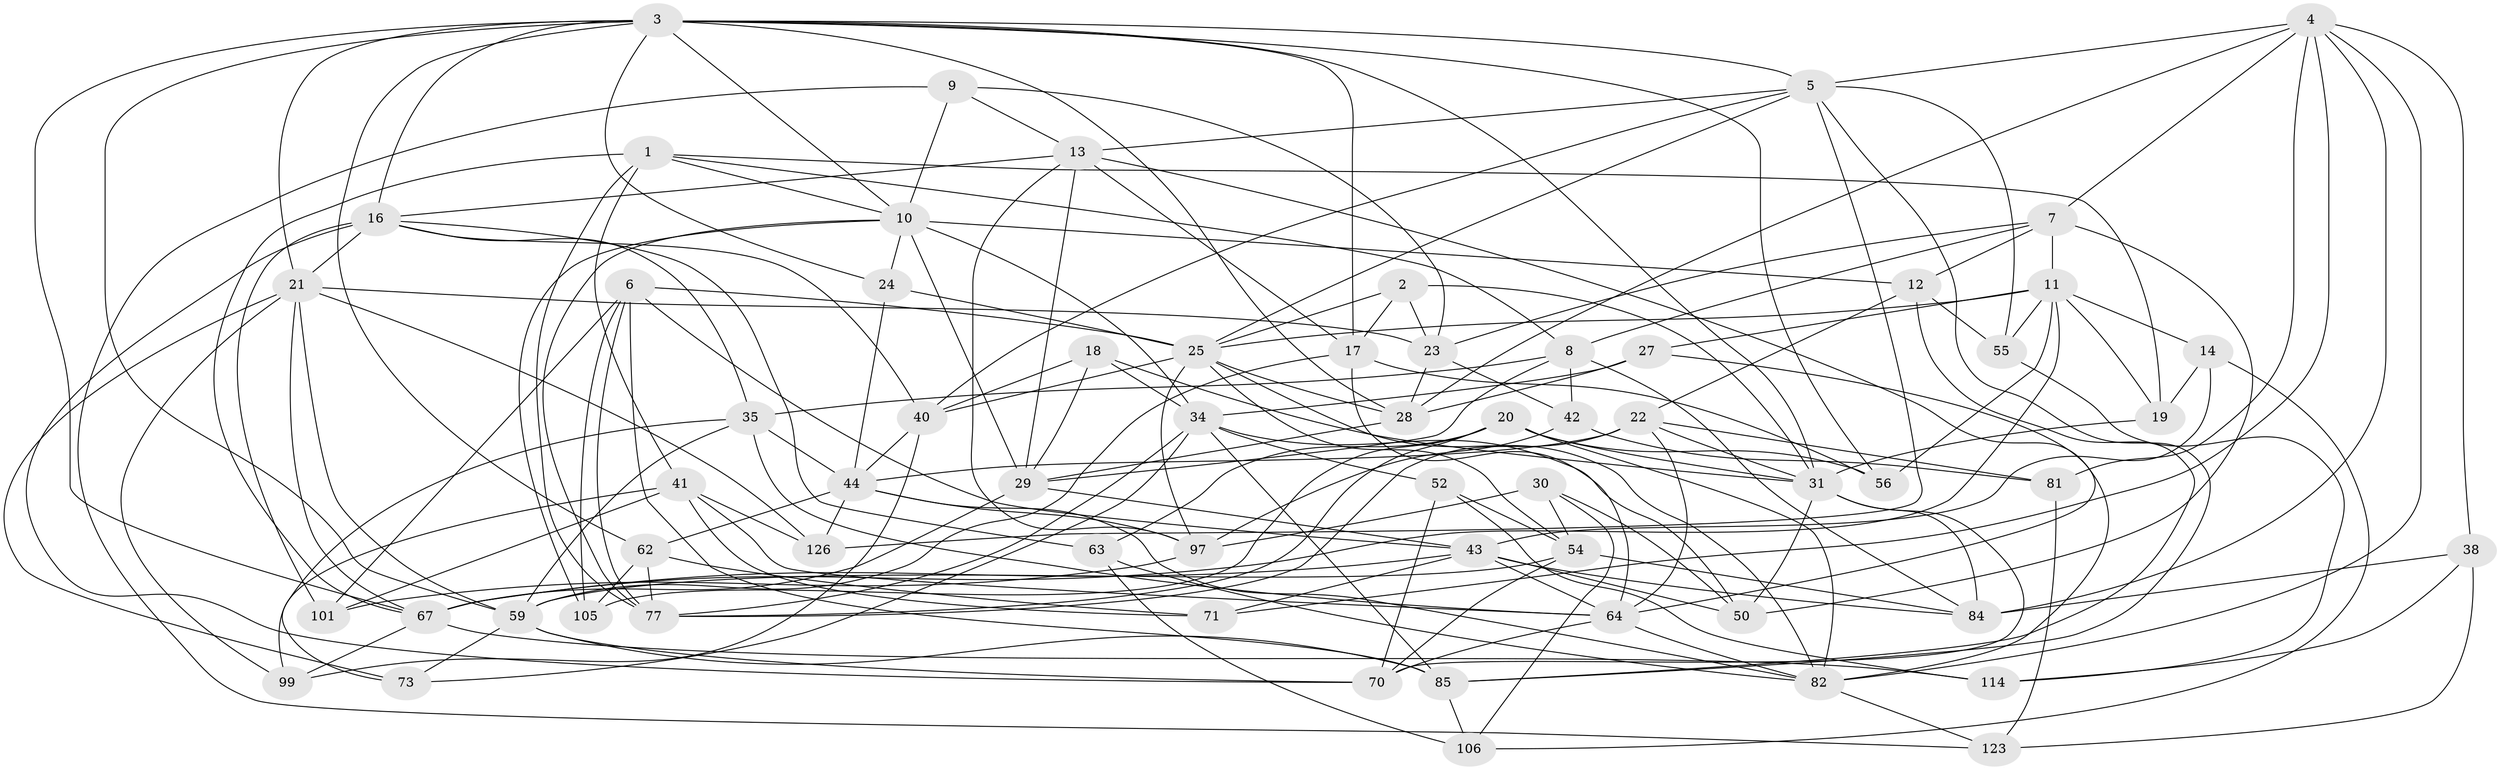 // original degree distribution, {4: 1.0}
// Generated by graph-tools (version 1.1) at 2025/16/03/09/25 04:16:32]
// undirected, 63 vertices, 185 edges
graph export_dot {
graph [start="1"]
  node [color=gray90,style=filled];
  1 [super="+89"];
  2;
  3 [super="+33+39"];
  4 [super="+47"];
  5 [super="+87"];
  6 [super="+46"];
  7 [super="+113"];
  8 [super="+15"];
  9;
  10 [super="+45+111+37"];
  11 [super="+86+57"];
  12 [super="+91"];
  13 [super="+117+48"];
  14;
  16 [super="+36+104"];
  17 [super="+26"];
  18;
  19;
  20 [super="+107"];
  21 [super="+60"];
  22 [super="+51"];
  23 [super="+90"];
  24;
  25 [super="+32"];
  27;
  28 [super="+100"];
  29 [super="+80+121"];
  30;
  31 [super="+102+95+65"];
  34 [super="+69+83"];
  35 [super="+78"];
  38;
  40 [super="+124"];
  41 [super="+58"];
  42;
  43 [super="+66+53"];
  44 [super="+103+75"];
  50 [super="+76"];
  52;
  54 [super="+120"];
  55;
  56;
  59 [super="+115+88"];
  62 [super="+93"];
  63;
  64 [super="+74"];
  67 [super="+108+109"];
  70 [super="+96"];
  71;
  73;
  77 [super="+92"];
  81;
  82 [super="+110"];
  84 [super="+118"];
  85 [super="+116"];
  97 [super="+125"];
  99;
  101;
  105;
  106;
  114;
  123;
  126;
  1 -- 41;
  1 -- 19;
  1 -- 67;
  1 -- 8;
  1 -- 10;
  1 -- 77;
  2 -- 17;
  2 -- 25;
  2 -- 23;
  2 -- 31;
  3 -- 56;
  3 -- 21;
  3 -- 31;
  3 -- 59;
  3 -- 67;
  3 -- 5;
  3 -- 10;
  3 -- 16;
  3 -- 17;
  3 -- 24;
  3 -- 28;
  3 -- 62;
  4 -- 81;
  4 -- 71;
  4 -- 5;
  4 -- 38;
  4 -- 7;
  4 -- 28;
  4 -- 82;
  4 -- 84;
  5 -- 25;
  5 -- 126;
  5 -- 85;
  5 -- 55;
  5 -- 40;
  5 -- 13;
  6 -- 105;
  6 -- 43;
  6 -- 101;
  6 -- 77;
  6 -- 85;
  6 -- 25;
  7 -- 8;
  7 -- 23;
  7 -- 12;
  7 -- 50;
  7 -- 11;
  8 -- 84;
  8 -- 42;
  8 -- 35;
  8 -- 29;
  9 -- 23;
  9 -- 13;
  9 -- 123;
  9 -- 10;
  10 -- 77;
  10 -- 24;
  10 -- 12 [weight=2];
  10 -- 29;
  10 -- 105;
  10 -- 34;
  11 -- 56;
  11 -- 19;
  11 -- 25;
  11 -- 67;
  11 -- 55;
  11 -- 27;
  11 -- 14;
  12 -- 85;
  12 -- 22;
  12 -- 55;
  13 -- 29 [weight=2];
  13 -- 17;
  13 -- 97;
  13 -- 64;
  13 -- 16;
  14 -- 106;
  14 -- 19;
  14 -- 43;
  16 -- 63;
  16 -- 35;
  16 -- 40;
  16 -- 70;
  16 -- 21;
  16 -- 101;
  17 -- 56;
  17 -- 64;
  17 -- 59;
  18 -- 29;
  18 -- 34;
  18 -- 40;
  18 -- 31;
  19 -- 31;
  20 -- 63;
  20 -- 56;
  20 -- 31;
  20 -- 105;
  20 -- 77;
  20 -- 82;
  21 -- 126;
  21 -- 59;
  21 -- 99;
  21 -- 23;
  21 -- 73;
  21 -- 67;
  22 -- 64;
  22 -- 81;
  22 -- 31;
  22 -- 77;
  22 -- 44;
  23 -- 42;
  23 -- 28;
  24 -- 44;
  24 -- 25;
  25 -- 97;
  25 -- 40;
  25 -- 82;
  25 -- 54;
  25 -- 28;
  27 -- 82;
  27 -- 28;
  27 -- 34;
  28 -- 29;
  29 -- 43;
  29 -- 67;
  30 -- 50;
  30 -- 97;
  30 -- 106;
  30 -- 54;
  31 -- 50 [weight=2];
  31 -- 70;
  31 -- 84;
  34 -- 52;
  34 -- 73;
  34 -- 77;
  34 -- 85;
  34 -- 50;
  35 -- 59;
  35 -- 73;
  35 -- 44;
  35 -- 64;
  38 -- 123;
  38 -- 114;
  38 -- 84;
  40 -- 99;
  40 -- 44;
  41 -- 101;
  41 -- 99;
  41 -- 64;
  41 -- 126;
  41 -- 71;
  42 -- 81;
  42 -- 97;
  43 -- 84;
  43 -- 71;
  43 -- 50;
  43 -- 64;
  43 -- 67;
  44 -- 62;
  44 -- 126;
  44 -- 97;
  44 -- 82;
  52 -- 54;
  52 -- 114;
  52 -- 70;
  54 -- 84;
  54 -- 70;
  54 -- 59;
  55 -- 114;
  59 -- 85;
  59 -- 70;
  59 -- 73;
  62 -- 105;
  62 -- 71;
  62 -- 77 [weight=2];
  63 -- 106;
  63 -- 82;
  64 -- 70;
  64 -- 82;
  67 -- 99;
  67 -- 114;
  81 -- 123;
  82 -- 123;
  85 -- 106;
  97 -- 101;
}
